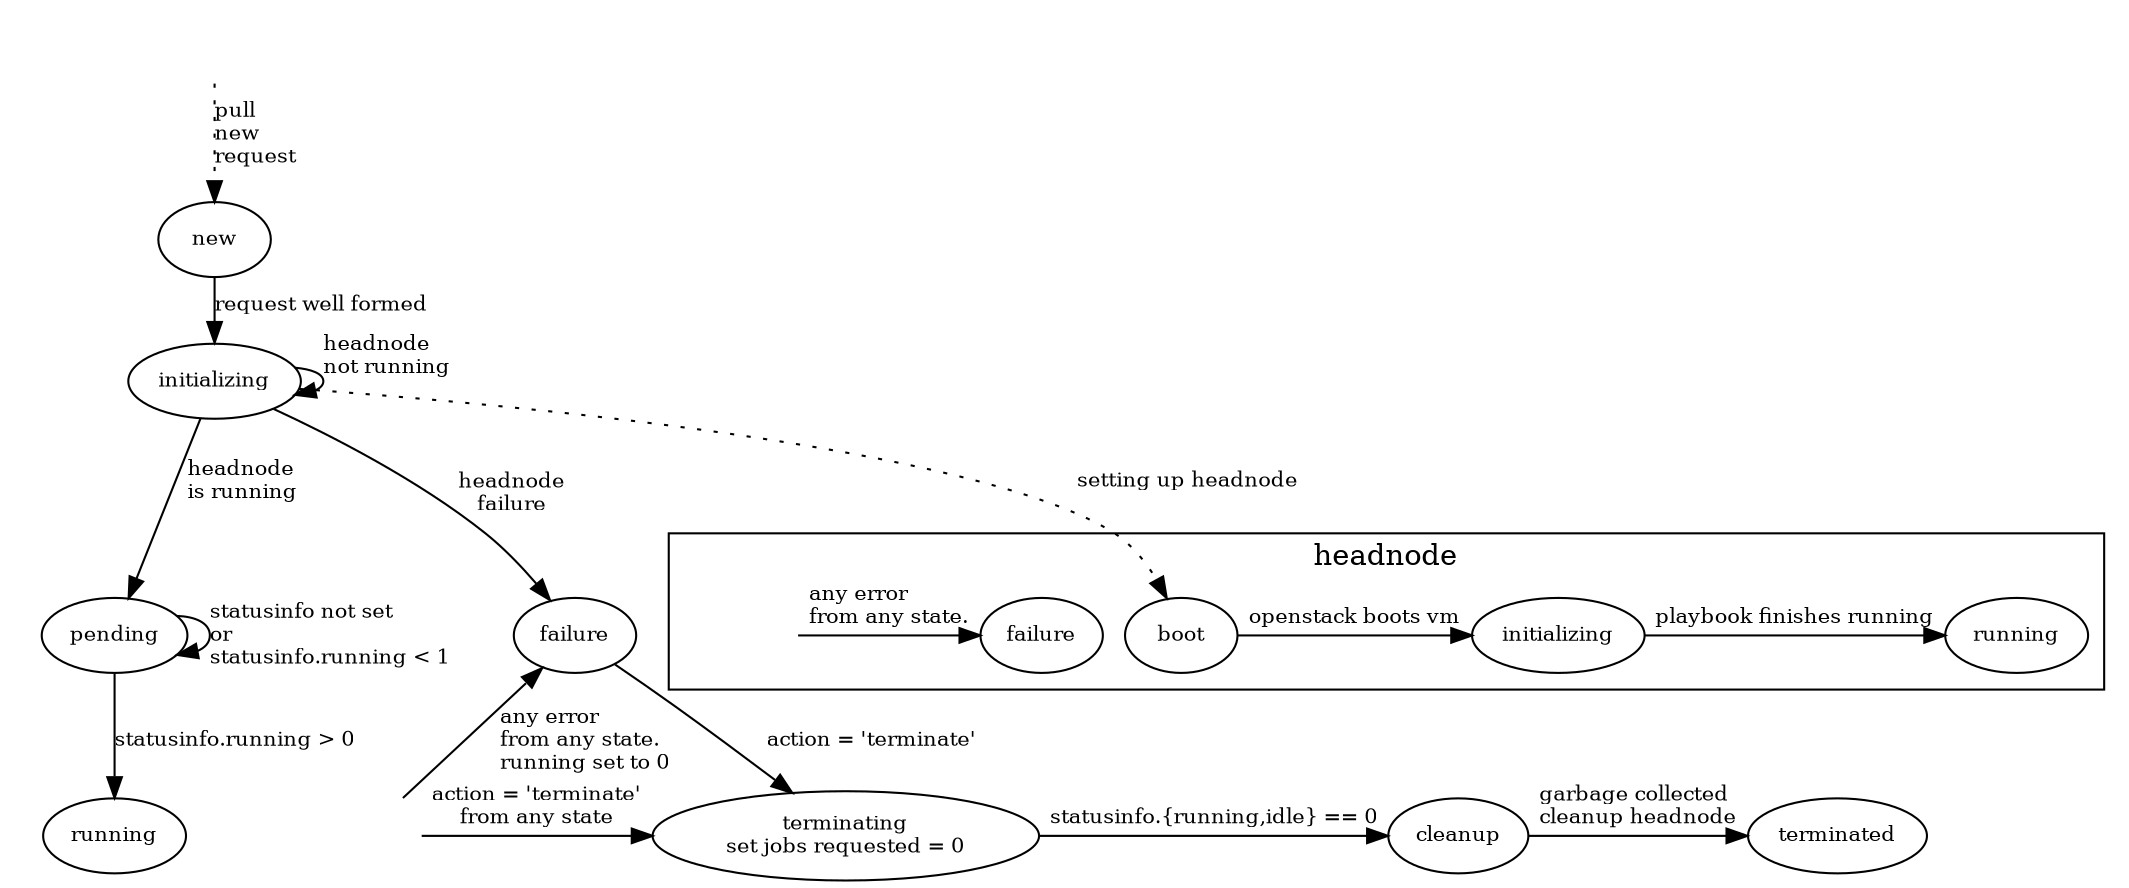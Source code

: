 digraph requests {
    compound = true;
    #concentrate = true;
    ratio = compress;
    size="20";
    #rankdir="LR";

    ranksep = 0.15;
    nodesep = 0.15;

    node [fontsize=10]
    edge [fontsize=10];

    infoservice [shape = none ][ label = "" ];

    subgraph cluster_configstates {
        style = invis;
        new;
        initializing;
        pending;
    }

    subgraph cluster_runningstates {
        style = invis;
        running;
    }

    subgraph cluster_endingstates {
        style = invis;
        terminating [ label = "terminating\nset jobs requested = 0"];
        cleanup;
        terminated;
        failure;

        terminating_all [shape = none][ label = ""]
    }

    subgraph cluster_headnode {
        label = "headnode";
        h_boot [ label = "boot"];
        h_initializing [ label = "initializing"];
        h_running [ label = "running"];
        h_failure [ label = "failure"];

        h_terminating_all [shape = none][ label = ""]

        {rank=same h_boot h_initializing h_running}
        {rank=same h_failure h_terminating_all}
    }

    {rank=same cleanup terminating terminated running terminating_all}

    infoservice -> new [ style = dotted ][ label = "pull\lnew\lrequest\l" ];

    new -> initializing   [ label = "request well formed" ];

    initializing -> initializing   [ label = "headnode\lnot running\l\l\l" ];

    initializing -> pending [ label = "headnode\lis running"];

    initializing -> failure [ label = "\lheadnode\lfailure"];

    pending -> pending [ label = "statusinfo not set\lor\lstatusinfo.running < 1"];

    pending    -> running     [ label = "statusinfo.running > 0" ];

    terminating_all -> terminating [ label = "action = 'terminate'\lfrom any state" ];

    terminating -> cleanup     [ label = "statusinfo.{running,idle} == 0" ];

    cleanup     -> terminated  [ label = "garbage collected\lcleanup headnode" ];


    terminating_all -> failure [ label ="any error\lfrom any state.\lrunning set to 0" ];
    failure -> terminating [ label = "action = 'terminate'" ];

    initializing -> h_boot [ style = dotted ][label = "setting up headnode"]
    h_boot -> h_initializing [ label ="openstack boots vm" ];
    h_initializing -> h_running [ label ="playbook finishes running" ];

    h_terminating_all -> h_failure [ label ="any error\lfrom any state." ];
}

